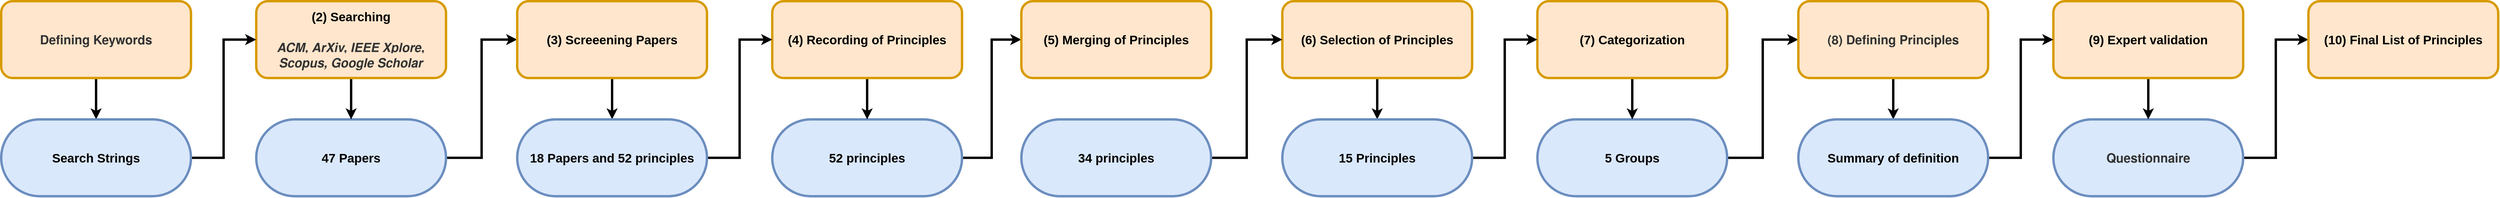 <mxfile version="26.0.13">
  <diagram name="Page-1" id="SkbqPigm2FNKEYWv88y8">
    <mxGraphModel dx="1588" dy="866" grid="1" gridSize="10" guides="1" tooltips="1" connect="1" arrows="1" fold="1" page="1" pageScale="1" pageWidth="850" pageHeight="1100" math="0" shadow="0">
      <root>
        <mxCell id="0" />
        <mxCell id="1" parent="0" />
        <mxCell id="lD5WIGu9HsdODI82CsJ9-1" style="edgeStyle=orthogonalEdgeStyle;rounded=0;orthogonalLoop=1;jettySize=auto;html=1;strokeWidth=4;fontSize=21;fontStyle=1" edge="1" parent="1" source="lD5WIGu9HsdODI82CsJ9-2" target="lD5WIGu9HsdODI82CsJ9-8">
          <mxGeometry relative="1" as="geometry" />
        </mxCell>
        <mxCell id="lD5WIGu9HsdODI82CsJ9-2" value="&lt;div&gt;&lt;font style=&quot;background-color: light-dark(rgb(255, 230, 204), rgb(255, 255, 255));&quot;&gt;&lt;span style=&quot;--tw-border-spacing-x: 0; --tw-border-spacing-y: 0; --tw-translate-x: 0; --tw-translate-y: 0; --tw-rotate: 0; --tw-skew-x: 0; --tw-skew-y: 0; --tw-scale-x: 1; --tw-scale-y: 1; --tw-pan-x: ; --tw-pan-y: ; --tw-pinch-zoom: ; --tw-scroll-snap-strictness: proximity; --tw-gradient-from-position: ; --tw-gradient-via-position: ; --tw-gradient-to-position: ; --tw-ordinal: ; --tw-slashed-zero: ; --tw-numeric-figure: ; --tw-numeric-spacing: ; --tw-numeric-fraction: ; --tw-ring-inset: ; --tw-ring-offset-width: 0px; --tw-ring-offset-color: light-dark(#fff, #000000); --tw-ring-color: rgb(59 130 246 / .5); --tw-ring-offset-shadow: 0 0 #0000; --tw-ring-shadow: 0 0 #0000; --tw-shadow: 0 0 #0000; --tw-shadow-colored: 0 0 #0000; --tw-blur: ; --tw-brightness: ; --tw-contrast: ; --tw-grayscale: ; --tw-hue-rotate: ; --tw-invert: ; --tw-saturate: ; --tw-sepia: ; --tw-drop-shadow: ; --tw-backdrop-blur: ; --tw-backdrop-brightness: ; --tw-backdrop-contrast: ; --tw-backdrop-grayscale: ; --tw-backdrop-hue-rotate: ; --tw-backdrop-invert: ; --tw-backdrop-opacity: ; --tw-backdrop-saturate: ; --tw-backdrop-sepia: ; color: rgb(51, 51, 51); font-family: &amp;quot;Helvetica Neue&amp;quot;, Helvetica, &amp;quot;Segoe UI&amp;quot;, Arial, freesans, sans-serif; font-variant-ligatures: normal; font-variant-caps: normal; letter-spacing: normal; text-align: start; text-indent: 0px; text-transform: none; word-spacing: 0px; -webkit-text-stroke-width: 0px; white-space: normal; text-decoration-thickness: initial; text-decoration-style: initial; text-decoration-color: initial;&quot;&gt;Defining Keywords&lt;/span&gt;&lt;/font&gt;&lt;/div&gt;" style="rounded=1;whiteSpace=wrap;html=1;fillColor=#ffe6cc;strokeWidth=4;strokeColor=#d79b00;fontSize=21;fontStyle=1" vertex="1" parent="1">
          <mxGeometry x="70" y="520" width="320" height="130" as="geometry" />
        </mxCell>
        <mxCell id="lD5WIGu9HsdODI82CsJ9-3" style="edgeStyle=orthogonalEdgeStyle;rounded=0;orthogonalLoop=1;jettySize=auto;html=1;entryX=0;entryY=0.5;entryDx=0;entryDy=0;strokeWidth=4;fontSize=21;fontStyle=1" edge="1" parent="1" source="lD5WIGu9HsdODI82CsJ9-4" target="lD5WIGu9HsdODI82CsJ9-10">
          <mxGeometry relative="1" as="geometry" />
        </mxCell>
        <mxCell id="lD5WIGu9HsdODI82CsJ9-4" value="&lt;div&gt;&lt;font&gt;47 Papers&lt;br&gt;&lt;/font&gt;&lt;/div&gt;" style="rounded=1;whiteSpace=wrap;html=1;fillColor=#dae8fc;arcSize=50;strokeWidth=4;strokeColor=#6c8ebf;fontSize=21;fontStyle=1" vertex="1" parent="1">
          <mxGeometry x="500" y="720" width="320" height="130" as="geometry" />
        </mxCell>
        <mxCell id="lD5WIGu9HsdODI82CsJ9-5" style="edgeStyle=orthogonalEdgeStyle;rounded=0;orthogonalLoop=1;jettySize=auto;html=1;entryX=0.5;entryY=0;entryDx=0;entryDy=0;strokeWidth=4;fontSize=21;fontStyle=1" edge="1" parent="1" source="lD5WIGu9HsdODI82CsJ9-6" target="lD5WIGu9HsdODI82CsJ9-4">
          <mxGeometry relative="1" as="geometry" />
        </mxCell>
        <mxCell id="lD5WIGu9HsdODI82CsJ9-6" value="&lt;div&gt;&lt;font style=&quot;background-color: light-dark(rgb(255, 230, 204), rgb(255, 255, 255));&quot;&gt;(2) Searching&lt;/font&gt;&lt;/div&gt;&lt;div&gt;&lt;font style=&quot;background-color: light-dark(#ffffff, var(--ge-dark-color, #121212));&quot;&gt;&lt;em&gt;&lt;br&gt;&lt;/em&gt;&lt;/font&gt;&lt;/div&gt;&lt;div&gt;&lt;i&gt;&lt;font&gt;&lt;span style=&quot;color: rgb(51, 51, 51); font-family: &amp;quot;Helvetica Neue&amp;quot;, Helvetica, &amp;quot;Segoe UI&amp;quot;, Arial, freesans, sans-serif; font-variant-ligatures: normal; font-variant-caps: normal; letter-spacing: normal; text-align: start; text-indent: 0px; text-transform: none; word-spacing: 0px; -webkit-text-stroke-width: 0px; white-space: normal; text-decoration-thickness: initial; text-decoration-style: initial; text-decoration-color: initial; display: inline !important; float: none; background-color: light-dark(rgb(255, 230, 204), rgb(255, 255, 255));&quot;&gt;ACM, ArXiv, IEEE Xplore, Scopus, &lt;/span&gt;&lt;span style=&quot;color: rgb(51, 51, 51); font-family: &amp;quot;Helvetica Neue&amp;quot;, Helvetica, &amp;quot;Segoe UI&amp;quot;, Arial, freesans, sans-serif; font-variant-ligatures: normal; font-variant-caps: normal; letter-spacing: normal; text-align: start; text-indent: 0px; text-transform: none; word-spacing: 0px; -webkit-text-stroke-width: 0px; white-space: normal; text-decoration-thickness: initial; text-decoration-style: initial; text-decoration-color: initial; display: inline !important; float: none; background-color: light-dark(rgb(255, 230, 204), rgb(255, 255, 255));&quot;&gt;&lt;span&gt;Google &lt;/span&gt;Scholar&lt;/span&gt;&lt;/font&gt;&lt;/i&gt;&lt;/div&gt;" style="rounded=1;whiteSpace=wrap;html=1;fillColor=#ffe6cc;strokeWidth=4;strokeColor=#d79b00;fontSize=21;fontStyle=1" vertex="1" parent="1">
          <mxGeometry x="500" y="520" width="320" height="130" as="geometry" />
        </mxCell>
        <mxCell id="lD5WIGu9HsdODI82CsJ9-7" style="edgeStyle=orthogonalEdgeStyle;rounded=0;orthogonalLoop=1;jettySize=auto;html=1;entryX=0;entryY=0.5;entryDx=0;entryDy=0;strokeWidth=4;fontSize=21;fontStyle=1" edge="1" parent="1" source="lD5WIGu9HsdODI82CsJ9-8" target="lD5WIGu9HsdODI82CsJ9-6">
          <mxGeometry relative="1" as="geometry" />
        </mxCell>
        <mxCell id="lD5WIGu9HsdODI82CsJ9-8" value="&lt;div&gt;&lt;font&gt;Search Strings&lt;/font&gt;&lt;/div&gt;" style="rounded=1;whiteSpace=wrap;html=1;fillColor=#dae8fc;arcSize=50;strokeWidth=4;strokeColor=#6c8ebf;fontSize=21;fontStyle=1" vertex="1" parent="1">
          <mxGeometry x="70" y="720" width="320" height="130" as="geometry" />
        </mxCell>
        <mxCell id="lD5WIGu9HsdODI82CsJ9-9" style="edgeStyle=orthogonalEdgeStyle;rounded=0;orthogonalLoop=1;jettySize=auto;html=1;entryX=0.5;entryY=0;entryDx=0;entryDy=0;strokeWidth=4;fontSize=21;fontStyle=1" edge="1" parent="1" source="lD5WIGu9HsdODI82CsJ9-10" target="lD5WIGu9HsdODI82CsJ9-16">
          <mxGeometry relative="1" as="geometry" />
        </mxCell>
        <mxCell id="lD5WIGu9HsdODI82CsJ9-10" value="&lt;div&gt;&lt;font&gt;(3) Screeening Papers&lt;br&gt;&lt;/font&gt;&lt;/div&gt;" style="rounded=1;whiteSpace=wrap;html=1;fillColor=#ffe6cc;strokeWidth=4;strokeColor=#d79b00;fontSize=21;fontStyle=1" vertex="1" parent="1">
          <mxGeometry x="940" y="520" width="320" height="130" as="geometry" />
        </mxCell>
        <mxCell id="lD5WIGu9HsdODI82CsJ9-11" style="edgeStyle=orthogonalEdgeStyle;rounded=0;orthogonalLoop=1;jettySize=auto;html=1;entryX=0;entryY=0.5;entryDx=0;entryDy=0;strokeWidth=4;fontSize=21;fontStyle=1" edge="1" parent="1" source="lD5WIGu9HsdODI82CsJ9-12" target="lD5WIGu9HsdODI82CsJ9-36">
          <mxGeometry relative="1" as="geometry" />
        </mxCell>
        <mxCell id="lD5WIGu9HsdODI82CsJ9-12" value="&lt;div&gt;&lt;font&gt;52 principles&lt;font&gt;&lt;font&gt;&lt;br&gt;&lt;/font&gt;&lt;/font&gt;&lt;/font&gt;&lt;/div&gt;" style="rounded=1;whiteSpace=wrap;html=1;fillColor=#dae8fc;arcSize=50;strokeWidth=4;strokeColor=#6c8ebf;fontSize=21;fontStyle=1" vertex="1" parent="1">
          <mxGeometry x="1370" y="720" width="320" height="130" as="geometry" />
        </mxCell>
        <mxCell id="lD5WIGu9HsdODI82CsJ9-13" style="edgeStyle=orthogonalEdgeStyle;rounded=0;orthogonalLoop=1;jettySize=auto;html=1;entryX=0.5;entryY=0;entryDx=0;entryDy=0;strokeWidth=4;fontSize=21;fontStyle=1" edge="1" parent="1" source="lD5WIGu9HsdODI82CsJ9-14" target="lD5WIGu9HsdODI82CsJ9-12">
          <mxGeometry relative="1" as="geometry" />
        </mxCell>
        <mxCell id="lD5WIGu9HsdODI82CsJ9-14" value="&lt;div&gt;&lt;font&gt;(4) Recording of Principles&lt;br&gt;&lt;/font&gt;&lt;/div&gt;" style="rounded=1;whiteSpace=wrap;html=1;fillColor=#ffe6cc;strokeWidth=4;strokeColor=#d79b00;fontSize=21;fontStyle=1" vertex="1" parent="1">
          <mxGeometry x="1370" y="520" width="320" height="130" as="geometry" />
        </mxCell>
        <mxCell id="lD5WIGu9HsdODI82CsJ9-15" style="edgeStyle=orthogonalEdgeStyle;rounded=0;orthogonalLoop=1;jettySize=auto;html=1;entryX=0;entryY=0.5;entryDx=0;entryDy=0;strokeWidth=4;fontSize=21;fontStyle=1" edge="1" parent="1" source="lD5WIGu9HsdODI82CsJ9-16" target="lD5WIGu9HsdODI82CsJ9-14">
          <mxGeometry relative="1" as="geometry" />
        </mxCell>
        <mxCell id="lD5WIGu9HsdODI82CsJ9-16" value="&lt;font&gt;18 Papers and 52 principles&lt;br&gt;&lt;/font&gt;" style="rounded=1;whiteSpace=wrap;html=1;fillColor=#dae8fc;arcSize=50;strokeWidth=4;strokeColor=#6c8ebf;fontSize=21;fontStyle=1" vertex="1" parent="1">
          <mxGeometry x="940" y="720" width="320" height="130" as="geometry" />
        </mxCell>
        <mxCell id="lD5WIGu9HsdODI82CsJ9-17" style="edgeStyle=orthogonalEdgeStyle;rounded=0;orthogonalLoop=1;jettySize=auto;html=1;entryX=0.5;entryY=0;entryDx=0;entryDy=0;strokeWidth=4;fontSize=21;fontStyle=1" edge="1" parent="1" source="lD5WIGu9HsdODI82CsJ9-18" target="lD5WIGu9HsdODI82CsJ9-24">
          <mxGeometry relative="1" as="geometry" />
        </mxCell>
        <mxCell id="lD5WIGu9HsdODI82CsJ9-18" value="&lt;font&gt;(6) Selection of Principles&lt;/font&gt;" style="rounded=1;whiteSpace=wrap;html=1;fillColor=#ffe6cc;strokeWidth=4;strokeColor=#d79b00;fontSize=21;fontStyle=1" vertex="1" parent="1">
          <mxGeometry x="2230" y="520" width="320" height="130" as="geometry" />
        </mxCell>
        <mxCell id="lD5WIGu9HsdODI82CsJ9-19" style="edgeStyle=orthogonalEdgeStyle;rounded=0;orthogonalLoop=1;jettySize=auto;html=1;entryX=0;entryY=0.5;entryDx=0;entryDy=0;strokeWidth=4;fontSize=21;fontStyle=1" edge="1" parent="1" source="lD5WIGu9HsdODI82CsJ9-20" target="lD5WIGu9HsdODI82CsJ9-26">
          <mxGeometry relative="1" as="geometry" />
        </mxCell>
        <mxCell id="lD5WIGu9HsdODI82CsJ9-20" value="&lt;font&gt;5 Groups&lt;/font&gt;" style="rounded=1;whiteSpace=wrap;html=1;fillColor=#dae8fc;arcSize=50;strokeWidth=4;strokeColor=#6c8ebf;fontSize=21;fontStyle=1" vertex="1" parent="1">
          <mxGeometry x="2660" y="720" width="320" height="130" as="geometry" />
        </mxCell>
        <mxCell id="lD5WIGu9HsdODI82CsJ9-21" style="edgeStyle=orthogonalEdgeStyle;rounded=0;orthogonalLoop=1;jettySize=auto;html=1;entryX=0.5;entryY=0;entryDx=0;entryDy=0;strokeWidth=4;fontSize=21;fontStyle=1" edge="1" parent="1" source="lD5WIGu9HsdODI82CsJ9-22" target="lD5WIGu9HsdODI82CsJ9-20">
          <mxGeometry relative="1" as="geometry" />
        </mxCell>
        <mxCell id="lD5WIGu9HsdODI82CsJ9-22" value="&lt;div&gt;&lt;font&gt;(7) Categorization&lt;/font&gt;&lt;/div&gt;" style="rounded=1;whiteSpace=wrap;html=1;fillColor=#ffe6cc;strokeWidth=4;strokeColor=#d79b00;fontSize=21;fontStyle=1" vertex="1" parent="1">
          <mxGeometry x="2660" y="520" width="320" height="130" as="geometry" />
        </mxCell>
        <mxCell id="lD5WIGu9HsdODI82CsJ9-23" style="edgeStyle=orthogonalEdgeStyle;rounded=0;orthogonalLoop=1;jettySize=auto;html=1;entryX=0;entryY=0.5;entryDx=0;entryDy=0;strokeWidth=4;fontSize=21;fontStyle=1" edge="1" parent="1" source="lD5WIGu9HsdODI82CsJ9-24" target="lD5WIGu9HsdODI82CsJ9-22">
          <mxGeometry relative="1" as="geometry" />
        </mxCell>
        <mxCell id="lD5WIGu9HsdODI82CsJ9-24" value="&lt;font&gt;15 Principles&lt;/font&gt;" style="rounded=1;whiteSpace=wrap;html=1;fillColor=#dae8fc;arcSize=50;strokeWidth=4;strokeColor=#6c8ebf;fontSize=21;fontStyle=1" vertex="1" parent="1">
          <mxGeometry x="2230" y="720" width="320" height="130" as="geometry" />
        </mxCell>
        <mxCell id="lD5WIGu9HsdODI82CsJ9-25" style="edgeStyle=orthogonalEdgeStyle;rounded=0;orthogonalLoop=1;jettySize=auto;html=1;entryX=0.5;entryY=0;entryDx=0;entryDy=0;strokeWidth=4;fontSize=21;fontStyle=1" edge="1" parent="1" source="lD5WIGu9HsdODI82CsJ9-26" target="lD5WIGu9HsdODI82CsJ9-32">
          <mxGeometry relative="1" as="geometry" />
        </mxCell>
        <mxCell id="lD5WIGu9HsdODI82CsJ9-26" value="&lt;div&gt;&lt;font style=&quot;background-color: light-dark(rgb(255, 230, 204), rgb(255, 255, 255));&quot;&gt;&lt;span style=&quot;--tw-border-spacing-x: 0; --tw-border-spacing-y: 0; --tw-translate-x: 0; --tw-translate-y: 0; --tw-rotate: 0; --tw-skew-x: 0; --tw-skew-y: 0; --tw-scale-x: 1; --tw-scale-y: 1; --tw-pan-x: ; --tw-pan-y: ; --tw-pinch-zoom: ; --tw-scroll-snap-strictness: proximity; --tw-gradient-from-position: ; --tw-gradient-via-position: ; --tw-gradient-to-position: ; --tw-ordinal: ; --tw-slashed-zero: ; --tw-numeric-figure: ; --tw-numeric-spacing: ; --tw-numeric-fraction: ; --tw-ring-inset: ; --tw-ring-offset-width: 0px; --tw-ring-offset-color: light-dark(#fff, #000000); --tw-ring-color: rgb(59 130 246 / .5); --tw-ring-offset-shadow: 0 0 #0000; --tw-ring-shadow: 0 0 #0000; --tw-shadow: 0 0 #0000; --tw-shadow-colored: 0 0 #0000; --tw-blur: ; --tw-brightness: ; --tw-contrast: ; --tw-grayscale: ; --tw-hue-rotate: ; --tw-invert: ; --tw-saturate: ; --tw-sepia: ; --tw-drop-shadow: ; --tw-backdrop-blur: ; --tw-backdrop-brightness: ; --tw-backdrop-contrast: ; --tw-backdrop-grayscale: ; --tw-backdrop-hue-rotate: ; --tw-backdrop-invert: ; --tw-backdrop-opacity: ; --tw-backdrop-saturate: ; --tw-backdrop-sepia: ; color: rgb(51, 51, 51); font-family: &amp;quot;Helvetica Neue&amp;quot;, Helvetica, &amp;quot;Segoe UI&amp;quot;, Arial, freesans, sans-serif; font-variant-ligatures: normal; font-variant-caps: normal; letter-spacing: normal; text-align: start; text-indent: 0px; text-transform: none; word-spacing: 0px; -webkit-text-stroke-width: 0px; white-space: normal; text-decoration-thickness: initial; text-decoration-style: initial; text-decoration-color: initial;&quot;&gt;(8) Defining Principles&lt;/span&gt;&lt;/font&gt;&lt;/div&gt;" style="rounded=1;whiteSpace=wrap;html=1;fillColor=#ffe6cc;strokeWidth=4;strokeColor=#d79b00;fontSize=21;fontStyle=1" vertex="1" parent="1">
          <mxGeometry x="3100" y="520" width="320" height="130" as="geometry" />
        </mxCell>
        <mxCell id="lD5WIGu9HsdODI82CsJ9-27" style="edgeStyle=orthogonalEdgeStyle;rounded=0;orthogonalLoop=1;jettySize=auto;html=1;entryX=0;entryY=0.5;entryDx=0;entryDy=0;strokeWidth=4;fontSize=21;fontStyle=1" edge="1" parent="1" source="lD5WIGu9HsdODI82CsJ9-28" target="lD5WIGu9HsdODI82CsJ9-33">
          <mxGeometry relative="1" as="geometry" />
        </mxCell>
        <mxCell id="lD5WIGu9HsdODI82CsJ9-28" value="&lt;div&gt;&lt;font style=&quot;background-color: light-dark(rgb(218, 232, 252), rgb(255, 255, 255));&quot;&gt;&lt;span style=&quot;color: rgb(51, 51, 51); font-family: &amp;quot;Helvetica Neue&amp;quot;, Helvetica, &amp;quot;Segoe UI&amp;quot;, Arial, freesans, sans-serif; font-style: normal; font-variant-ligatures: normal; font-variant-caps: normal; letter-spacing: normal; text-align: start; text-indent: 0px; text-transform: none; word-spacing: 0px; -webkit-text-stroke-width: 0px; white-space: normal; text-decoration-thickness: initial; text-decoration-style: initial; text-decoration-color: initial; display: inline !important; float: none;&quot;&gt;Questionnaire&lt;/span&gt;&lt;/font&gt;&lt;span style=&quot;color: rgb(51, 51, 51); font-family: &amp;quot;Helvetica Neue&amp;quot;, Helvetica, &amp;quot;Segoe UI&amp;quot;, Arial, freesans, sans-serif; font-style: normal; font-variant-ligatures: normal; font-variant-caps: normal; letter-spacing: normal; text-align: start; text-indent: 0px; text-transform: none; word-spacing: 0px; -webkit-text-stroke-width: 0px; white-space: normal; text-decoration-thickness: initial; text-decoration-style: initial; text-decoration-color: initial; display: inline !important; float: none; background-color: light-dark(rgb(218, 232, 252), rgb(255, 255, 255));&quot;&gt;&lt;span&gt; &lt;/span&gt;&lt;/span&gt;&lt;/div&gt;" style="rounded=1;whiteSpace=wrap;html=1;fillColor=#dae8fc;arcSize=50;strokeWidth=4;strokeColor=#6c8ebf;fontSize=21;fontStyle=1" vertex="1" parent="1">
          <mxGeometry x="3530" y="720" width="320" height="130" as="geometry" />
        </mxCell>
        <mxCell id="lD5WIGu9HsdODI82CsJ9-29" style="edgeStyle=orthogonalEdgeStyle;rounded=0;orthogonalLoop=1;jettySize=auto;html=1;entryX=0.5;entryY=0;entryDx=0;entryDy=0;strokeWidth=4;fontSize=21;fontStyle=1" edge="1" parent="1" source="lD5WIGu9HsdODI82CsJ9-30" target="lD5WIGu9HsdODI82CsJ9-28">
          <mxGeometry relative="1" as="geometry" />
        </mxCell>
        <mxCell id="lD5WIGu9HsdODI82CsJ9-30" value="&lt;div&gt;&lt;font&gt;(9) Expert validation&lt;br&gt;&lt;/font&gt;&lt;/div&gt;" style="rounded=1;whiteSpace=wrap;html=1;fillColor=#ffe6cc;strokeWidth=4;strokeColor=#d79b00;fontSize=21;fontStyle=1" vertex="1" parent="1">
          <mxGeometry x="3530" y="520" width="320" height="130" as="geometry" />
        </mxCell>
        <mxCell id="lD5WIGu9HsdODI82CsJ9-31" style="edgeStyle=orthogonalEdgeStyle;rounded=0;orthogonalLoop=1;jettySize=auto;html=1;entryX=0;entryY=0.5;entryDx=0;entryDy=0;strokeWidth=4;fontSize=21;fontStyle=1" edge="1" parent="1" source="lD5WIGu9HsdODI82CsJ9-32" target="lD5WIGu9HsdODI82CsJ9-30">
          <mxGeometry relative="1" as="geometry" />
        </mxCell>
        <mxCell id="lD5WIGu9HsdODI82CsJ9-32" value="&lt;font&gt;Summary of definition&lt;br&gt;&lt;/font&gt;" style="rounded=1;whiteSpace=wrap;html=1;fillColor=#dae8fc;arcSize=50;strokeWidth=4;strokeColor=#6c8ebf;fontSize=21;fontStyle=1" vertex="1" parent="1">
          <mxGeometry x="3100" y="720" width="320" height="130" as="geometry" />
        </mxCell>
        <mxCell id="lD5WIGu9HsdODI82CsJ9-33" value="&lt;div&gt;&lt;font&gt;(10) Final List of Principles&lt;br&gt;&lt;/font&gt;&lt;/div&gt;" style="rounded=1;whiteSpace=wrap;html=1;fillColor=#ffe6cc;strokeWidth=4;strokeColor=#d79b00;fontSize=21;fontStyle=1" vertex="1" parent="1">
          <mxGeometry x="3960" y="520" width="320" height="130" as="geometry" />
        </mxCell>
        <mxCell id="lD5WIGu9HsdODI82CsJ9-34" style="edgeStyle=orthogonalEdgeStyle;rounded=0;orthogonalLoop=1;jettySize=auto;html=1;entryX=0;entryY=0.5;entryDx=0;entryDy=0;strokeWidth=4;fontSize=21;fontStyle=1" edge="1" parent="1" source="lD5WIGu9HsdODI82CsJ9-35" target="lD5WIGu9HsdODI82CsJ9-18">
          <mxGeometry relative="1" as="geometry" />
        </mxCell>
        <mxCell id="lD5WIGu9HsdODI82CsJ9-35" value="&lt;div&gt;&lt;font&gt;34 principles&lt;font&gt;&lt;font&gt;&lt;br&gt;&lt;/font&gt;&lt;/font&gt;&lt;/font&gt;&lt;/div&gt;" style="rounded=1;whiteSpace=wrap;html=1;fillColor=#dae8fc;arcSize=50;strokeWidth=4;strokeColor=#6c8ebf;fontSize=21;fontStyle=1" vertex="1" parent="1">
          <mxGeometry x="1790" y="720" width="320" height="130" as="geometry" />
        </mxCell>
        <mxCell id="lD5WIGu9HsdODI82CsJ9-36" value="&lt;div&gt;&lt;font&gt;(5) Merging of Principles&lt;br&gt;&lt;/font&gt;&lt;/div&gt;" style="rounded=1;whiteSpace=wrap;html=1;fillColor=#ffe6cc;strokeWidth=4;strokeColor=#d79b00;fontSize=21;fontStyle=1" vertex="1" parent="1">
          <mxGeometry x="1790" y="520" width="320" height="130" as="geometry" />
        </mxCell>
      </root>
    </mxGraphModel>
  </diagram>
</mxfile>
